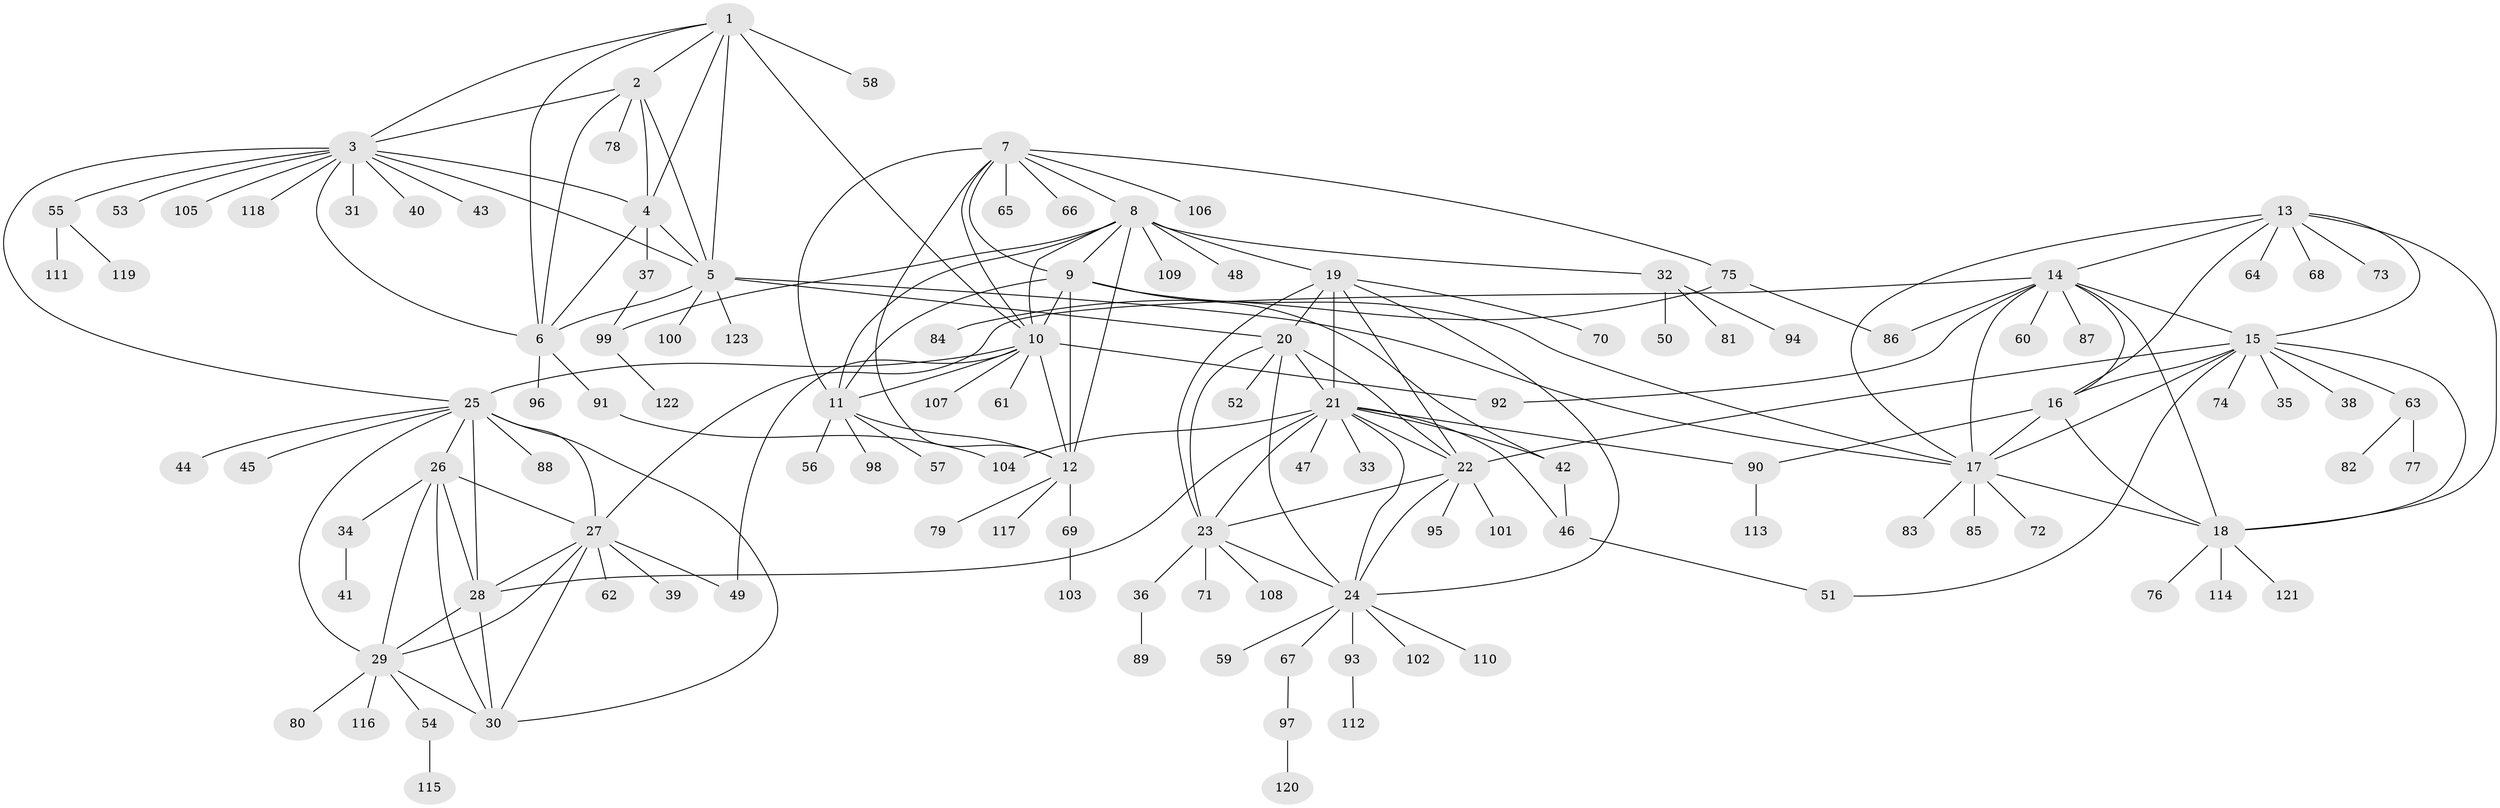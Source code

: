 // coarse degree distribution, {6: 0.05154639175257732, 13: 0.010309278350515464, 4: 0.030927835051546393, 7: 0.030927835051546393, 8: 0.020618556701030927, 12: 0.010309278350515464, 14: 0.020618556701030927, 10: 0.020618556701030927, 9: 0.010309278350515464, 1: 0.6701030927835051, 2: 0.10309278350515463, 3: 0.020618556701030927}
// Generated by graph-tools (version 1.1) at 2025/42/03/06/25 10:42:15]
// undirected, 123 vertices, 187 edges
graph export_dot {
graph [start="1"]
  node [color=gray90,style=filled];
  1;
  2;
  3;
  4;
  5;
  6;
  7;
  8;
  9;
  10;
  11;
  12;
  13;
  14;
  15;
  16;
  17;
  18;
  19;
  20;
  21;
  22;
  23;
  24;
  25;
  26;
  27;
  28;
  29;
  30;
  31;
  32;
  33;
  34;
  35;
  36;
  37;
  38;
  39;
  40;
  41;
  42;
  43;
  44;
  45;
  46;
  47;
  48;
  49;
  50;
  51;
  52;
  53;
  54;
  55;
  56;
  57;
  58;
  59;
  60;
  61;
  62;
  63;
  64;
  65;
  66;
  67;
  68;
  69;
  70;
  71;
  72;
  73;
  74;
  75;
  76;
  77;
  78;
  79;
  80;
  81;
  82;
  83;
  84;
  85;
  86;
  87;
  88;
  89;
  90;
  91;
  92;
  93;
  94;
  95;
  96;
  97;
  98;
  99;
  100;
  101;
  102;
  103;
  104;
  105;
  106;
  107;
  108;
  109;
  110;
  111;
  112;
  113;
  114;
  115;
  116;
  117;
  118;
  119;
  120;
  121;
  122;
  123;
  1 -- 2;
  1 -- 3;
  1 -- 4;
  1 -- 5;
  1 -- 6;
  1 -- 10;
  1 -- 58;
  2 -- 3;
  2 -- 4;
  2 -- 5;
  2 -- 6;
  2 -- 78;
  3 -- 4;
  3 -- 5;
  3 -- 6;
  3 -- 25;
  3 -- 31;
  3 -- 40;
  3 -- 43;
  3 -- 53;
  3 -- 55;
  3 -- 105;
  3 -- 118;
  4 -- 5;
  4 -- 6;
  4 -- 37;
  5 -- 6;
  5 -- 17;
  5 -- 20;
  5 -- 100;
  5 -- 123;
  6 -- 91;
  6 -- 96;
  7 -- 8;
  7 -- 9;
  7 -- 10;
  7 -- 11;
  7 -- 12;
  7 -- 65;
  7 -- 66;
  7 -- 75;
  7 -- 106;
  8 -- 9;
  8 -- 10;
  8 -- 11;
  8 -- 12;
  8 -- 19;
  8 -- 32;
  8 -- 48;
  8 -- 99;
  8 -- 109;
  9 -- 10;
  9 -- 11;
  9 -- 12;
  9 -- 17;
  9 -- 42;
  10 -- 11;
  10 -- 12;
  10 -- 25;
  10 -- 49;
  10 -- 61;
  10 -- 92;
  10 -- 107;
  11 -- 12;
  11 -- 56;
  11 -- 57;
  11 -- 98;
  12 -- 69;
  12 -- 79;
  12 -- 117;
  13 -- 14;
  13 -- 15;
  13 -- 16;
  13 -- 17;
  13 -- 18;
  13 -- 64;
  13 -- 68;
  13 -- 73;
  14 -- 15;
  14 -- 16;
  14 -- 17;
  14 -- 18;
  14 -- 27;
  14 -- 60;
  14 -- 86;
  14 -- 87;
  14 -- 92;
  15 -- 16;
  15 -- 17;
  15 -- 18;
  15 -- 22;
  15 -- 35;
  15 -- 38;
  15 -- 51;
  15 -- 63;
  15 -- 74;
  16 -- 17;
  16 -- 18;
  16 -- 90;
  17 -- 18;
  17 -- 72;
  17 -- 83;
  17 -- 85;
  18 -- 76;
  18 -- 114;
  18 -- 121;
  19 -- 20;
  19 -- 21;
  19 -- 22;
  19 -- 23;
  19 -- 24;
  19 -- 70;
  20 -- 21;
  20 -- 22;
  20 -- 23;
  20 -- 24;
  20 -- 52;
  21 -- 22;
  21 -- 23;
  21 -- 24;
  21 -- 28;
  21 -- 33;
  21 -- 42;
  21 -- 46;
  21 -- 47;
  21 -- 90;
  21 -- 104;
  22 -- 23;
  22 -- 24;
  22 -- 95;
  22 -- 101;
  23 -- 24;
  23 -- 36;
  23 -- 71;
  23 -- 108;
  24 -- 59;
  24 -- 67;
  24 -- 93;
  24 -- 102;
  24 -- 110;
  25 -- 26;
  25 -- 27;
  25 -- 28;
  25 -- 29;
  25 -- 30;
  25 -- 44;
  25 -- 45;
  25 -- 88;
  26 -- 27;
  26 -- 28;
  26 -- 29;
  26 -- 30;
  26 -- 34;
  27 -- 28;
  27 -- 29;
  27 -- 30;
  27 -- 39;
  27 -- 49;
  27 -- 62;
  28 -- 29;
  28 -- 30;
  29 -- 30;
  29 -- 54;
  29 -- 80;
  29 -- 116;
  32 -- 50;
  32 -- 81;
  32 -- 94;
  34 -- 41;
  36 -- 89;
  37 -- 99;
  42 -- 46;
  46 -- 51;
  54 -- 115;
  55 -- 111;
  55 -- 119;
  63 -- 77;
  63 -- 82;
  67 -- 97;
  69 -- 103;
  75 -- 84;
  75 -- 86;
  90 -- 113;
  91 -- 104;
  93 -- 112;
  97 -- 120;
  99 -- 122;
}
